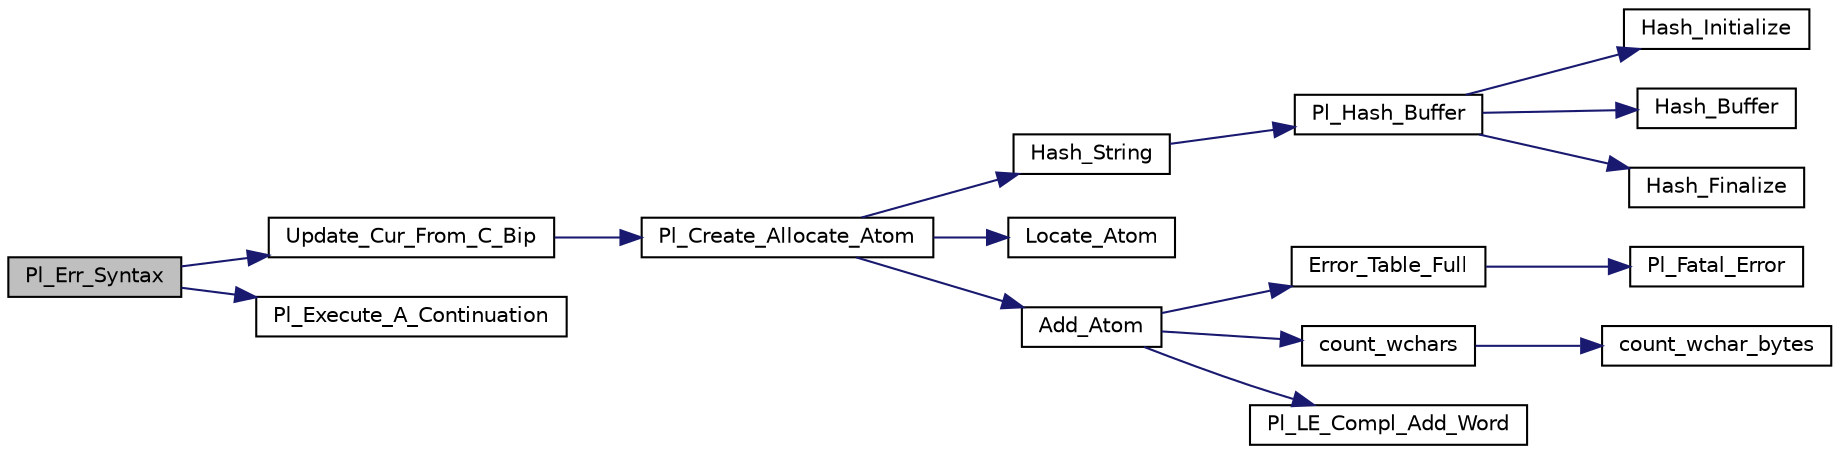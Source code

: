 digraph "Pl_Err_Syntax"
{
  edge [fontname="Helvetica",fontsize="10",labelfontname="Helvetica",labelfontsize="10"];
  node [fontname="Helvetica",fontsize="10",shape=record];
  rankdir="LR";
  Node1 [label="Pl_Err_Syntax",height=0.2,width=0.4,color="black", fillcolor="grey75", style="filled", fontcolor="black"];
  Node1 -> Node2 [color="midnightblue",fontsize="10",style="solid",fontname="Helvetica"];
  Node2 [label="Update_Cur_From_C_Bip",height=0.2,width=0.4,color="black", fillcolor="white", style="filled",URL="$error__supp_8c.html#aef1341aeb3ceb943d8e9d7d6f77b0582"];
  Node2 -> Node3 [color="midnightblue",fontsize="10",style="solid",fontname="Helvetica"];
  Node3 [label="Pl_Create_Allocate_Atom",height=0.2,width=0.4,color="black", fillcolor="white", style="filled",URL="$atom_8c.html#a76a3983dda97458000ed903b9bc94f6c"];
  Node3 -> Node4 [color="midnightblue",fontsize="10",style="solid",fontname="Helvetica"];
  Node4 [label="Hash_String",height=0.2,width=0.4,color="black", fillcolor="white", style="filled",URL="$atom_8c.html#a9ed09c0173fe0a0e6d0f90ec363687fe"];
  Node4 -> Node5 [color="midnightblue",fontsize="10",style="solid",fontname="Helvetica"];
  Node5 [label="Pl_Hash_Buffer",height=0.2,width=0.4,color="black", fillcolor="white", style="filled",URL="$hash__fct_8c.html#a59393adcfbeeda198a890af25f29cf7c"];
  Node5 -> Node6 [color="midnightblue",fontsize="10",style="solid",fontname="Helvetica"];
  Node6 [label="Hash_Initialize",height=0.2,width=0.4,color="black", fillcolor="white", style="filled",URL="$hash__fct_8c.html#abe414d7525a1bb4fcb8e4fd757498cb9"];
  Node5 -> Node7 [color="midnightblue",fontsize="10",style="solid",fontname="Helvetica"];
  Node7 [label="Hash_Buffer",height=0.2,width=0.4,color="black", fillcolor="white", style="filled",URL="$hash__fct_8c.html#a8b1af6cc6089ce3e2e3dc0a8a0d55e90"];
  Node5 -> Node8 [color="midnightblue",fontsize="10",style="solid",fontname="Helvetica"];
  Node8 [label="Hash_Finalize",height=0.2,width=0.4,color="black", fillcolor="white", style="filled",URL="$hash__fct_8c.html#aa33bb265b03bb03aa455241e374409f7"];
  Node3 -> Node9 [color="midnightblue",fontsize="10",style="solid",fontname="Helvetica"];
  Node9 [label="Locate_Atom",height=0.2,width=0.4,color="black", fillcolor="white", style="filled",URL="$atom_8c.html#ad4222685eae3cdb0315df48a8a7e89fc"];
  Node3 -> Node10 [color="midnightblue",fontsize="10",style="solid",fontname="Helvetica"];
  Node10 [label="Add_Atom",height=0.2,width=0.4,color="black", fillcolor="white", style="filled",URL="$atom_8c.html#abe628ad301508c0ed926cfb4bc791818"];
  Node10 -> Node11 [color="midnightblue",fontsize="10",style="solid",fontname="Helvetica"];
  Node11 [label="Error_Table_Full",height=0.2,width=0.4,color="black", fillcolor="white", style="filled",URL="$atom_8c.html#a37c733b7022eab8b9b95f0182591ee15"];
  Node11 -> Node12 [color="midnightblue",fontsize="10",style="solid",fontname="Helvetica"];
  Node12 [label="Pl_Fatal_Error",height=0.2,width=0.4,color="black", fillcolor="white", style="filled",URL="$misc_8c.html#a190fea7904d7245d4fdc5e9404a07907"];
  Node10 -> Node13 [color="midnightblue",fontsize="10",style="solid",fontname="Helvetica"];
  Node13 [label="count_wchars",height=0.2,width=0.4,color="black", fillcolor="white", style="filled",URL="$pl__wchar_8c.html#a55a0d7269a65645bbd4c978385b0c7a3"];
  Node13 -> Node14 [color="midnightblue",fontsize="10",style="solid",fontname="Helvetica"];
  Node14 [label="count_wchar_bytes",height=0.2,width=0.4,color="black", fillcolor="white", style="filled",URL="$pl__wchar_8c.html#afa9feb443cef2f8da40dd45a8c0e273d"];
  Node10 -> Node15 [color="midnightblue",fontsize="10",style="solid",fontname="Helvetica"];
  Node15 [label="Pl_LE_Compl_Add_Word",height=0.2,width=0.4,color="black", fillcolor="white", style="filled",URL="$linedit_8c.html#ab2a8db946ffd8187b5216ff4ac8cbe7c"];
  Node1 -> Node16 [color="midnightblue",fontsize="10",style="solid",fontname="Helvetica"];
  Node16 [label="Pl_Execute_A_Continuation",height=0.2,width=0.4,color="black", fillcolor="white", style="filled",URL="$engine_8c.html#ae0fcb6df66410fd57c52a0ba16527642"];
}
